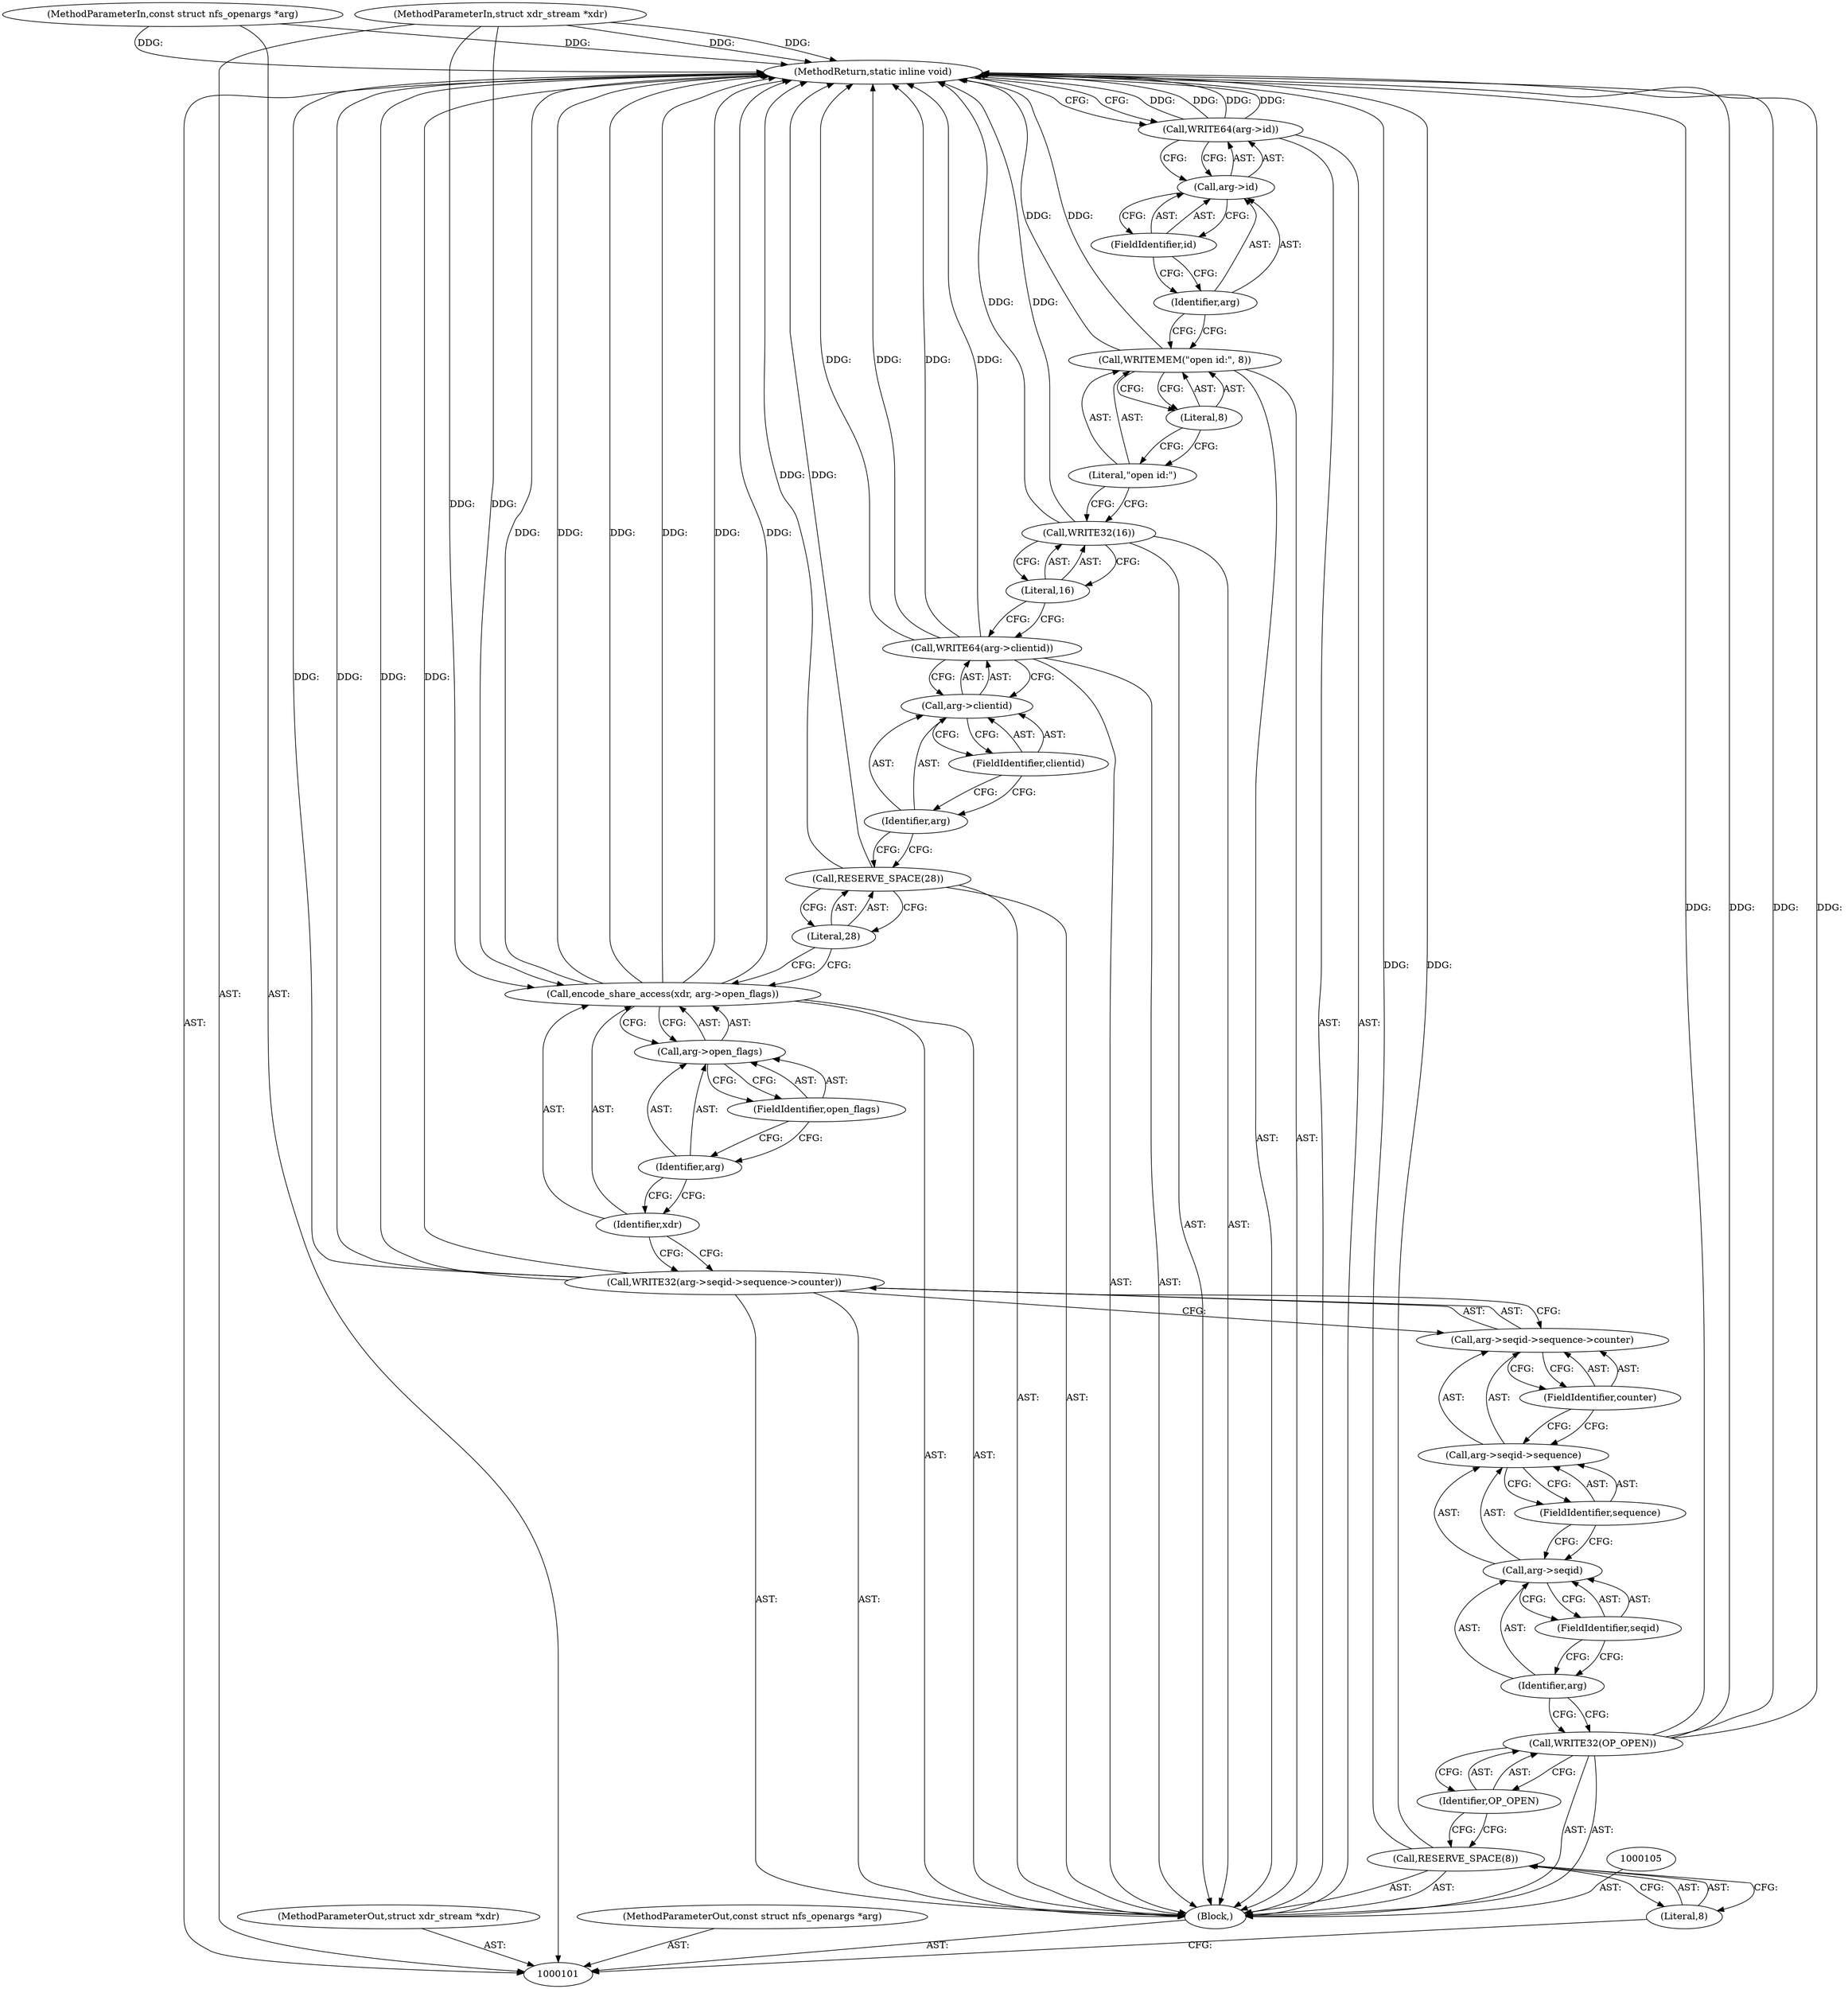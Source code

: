 digraph "1_linux_dc0b027dfadfcb8a5504f7d8052754bf8d501ab9_31" {
"1000138" [label="(MethodReturn,static inline void)"];
"1000102" [label="(MethodParameterIn,struct xdr_stream *xdr)"];
"1000175" [label="(MethodParameterOut,struct xdr_stream *xdr)"];
"1000103" [label="(MethodParameterIn,const struct nfs_openargs *arg)"];
"1000176" [label="(MethodParameterOut,const struct nfs_openargs *arg)"];
"1000111" [label="(Call,arg->seqid->sequence->counter)"];
"1000112" [label="(Call,arg->seqid->sequence)"];
"1000113" [label="(Call,arg->seqid)"];
"1000114" [label="(Identifier,arg)"];
"1000115" [label="(FieldIdentifier,seqid)"];
"1000110" [label="(Call,WRITE32(arg->seqid->sequence->counter))"];
"1000116" [label="(FieldIdentifier,sequence)"];
"1000117" [label="(FieldIdentifier,counter)"];
"1000118" [label="(Call,encode_share_access(xdr, arg->open_flags))"];
"1000119" [label="(Identifier,xdr)"];
"1000120" [label="(Call,arg->open_flags)"];
"1000121" [label="(Identifier,arg)"];
"1000122" [label="(FieldIdentifier,open_flags)"];
"1000124" [label="(Literal,28)"];
"1000123" [label="(Call,RESERVE_SPACE(28))"];
"1000126" [label="(Call,arg->clientid)"];
"1000127" [label="(Identifier,arg)"];
"1000128" [label="(FieldIdentifier,clientid)"];
"1000125" [label="(Call,WRITE64(arg->clientid))"];
"1000130" [label="(Literal,16)"];
"1000129" [label="(Call,WRITE32(16))"];
"1000131" [label="(Call,WRITEMEM(\"open id:\", 8))"];
"1000132" [label="(Literal,\"open id:\")"];
"1000133" [label="(Literal,8)"];
"1000134" [label="(Call,WRITE64(arg->id))"];
"1000137" [label="(FieldIdentifier,id)"];
"1000135" [label="(Call,arg->id)"];
"1000136" [label="(Identifier,arg)"];
"1000104" [label="(Block,)"];
"1000107" [label="(Literal,8)"];
"1000106" [label="(Call,RESERVE_SPACE(8))"];
"1000109" [label="(Identifier,OP_OPEN)"];
"1000108" [label="(Call,WRITE32(OP_OPEN))"];
"1000138" -> "1000101"  [label="AST: "];
"1000138" -> "1000134"  [label="CFG: "];
"1000125" -> "1000138"  [label="DDG: "];
"1000125" -> "1000138"  [label="DDG: "];
"1000108" -> "1000138"  [label="DDG: "];
"1000108" -> "1000138"  [label="DDG: "];
"1000123" -> "1000138"  [label="DDG: "];
"1000118" -> "1000138"  [label="DDG: "];
"1000118" -> "1000138"  [label="DDG: "];
"1000118" -> "1000138"  [label="DDG: "];
"1000102" -> "1000138"  [label="DDG: "];
"1000110" -> "1000138"  [label="DDG: "];
"1000110" -> "1000138"  [label="DDG: "];
"1000131" -> "1000138"  [label="DDG: "];
"1000129" -> "1000138"  [label="DDG: "];
"1000103" -> "1000138"  [label="DDG: "];
"1000134" -> "1000138"  [label="DDG: "];
"1000134" -> "1000138"  [label="DDG: "];
"1000106" -> "1000138"  [label="DDG: "];
"1000102" -> "1000101"  [label="AST: "];
"1000102" -> "1000138"  [label="DDG: "];
"1000102" -> "1000118"  [label="DDG: "];
"1000175" -> "1000101"  [label="AST: "];
"1000103" -> "1000101"  [label="AST: "];
"1000103" -> "1000138"  [label="DDG: "];
"1000176" -> "1000101"  [label="AST: "];
"1000111" -> "1000110"  [label="AST: "];
"1000111" -> "1000117"  [label="CFG: "];
"1000112" -> "1000111"  [label="AST: "];
"1000117" -> "1000111"  [label="AST: "];
"1000110" -> "1000111"  [label="CFG: "];
"1000112" -> "1000111"  [label="AST: "];
"1000112" -> "1000116"  [label="CFG: "];
"1000113" -> "1000112"  [label="AST: "];
"1000116" -> "1000112"  [label="AST: "];
"1000117" -> "1000112"  [label="CFG: "];
"1000113" -> "1000112"  [label="AST: "];
"1000113" -> "1000115"  [label="CFG: "];
"1000114" -> "1000113"  [label="AST: "];
"1000115" -> "1000113"  [label="AST: "];
"1000116" -> "1000113"  [label="CFG: "];
"1000114" -> "1000113"  [label="AST: "];
"1000114" -> "1000108"  [label="CFG: "];
"1000115" -> "1000114"  [label="CFG: "];
"1000115" -> "1000113"  [label="AST: "];
"1000115" -> "1000114"  [label="CFG: "];
"1000113" -> "1000115"  [label="CFG: "];
"1000110" -> "1000104"  [label="AST: "];
"1000110" -> "1000111"  [label="CFG: "];
"1000111" -> "1000110"  [label="AST: "];
"1000119" -> "1000110"  [label="CFG: "];
"1000110" -> "1000138"  [label="DDG: "];
"1000110" -> "1000138"  [label="DDG: "];
"1000116" -> "1000112"  [label="AST: "];
"1000116" -> "1000113"  [label="CFG: "];
"1000112" -> "1000116"  [label="CFG: "];
"1000117" -> "1000111"  [label="AST: "];
"1000117" -> "1000112"  [label="CFG: "];
"1000111" -> "1000117"  [label="CFG: "];
"1000118" -> "1000104"  [label="AST: "];
"1000118" -> "1000120"  [label="CFG: "];
"1000119" -> "1000118"  [label="AST: "];
"1000120" -> "1000118"  [label="AST: "];
"1000124" -> "1000118"  [label="CFG: "];
"1000118" -> "1000138"  [label="DDG: "];
"1000118" -> "1000138"  [label="DDG: "];
"1000118" -> "1000138"  [label="DDG: "];
"1000102" -> "1000118"  [label="DDG: "];
"1000119" -> "1000118"  [label="AST: "];
"1000119" -> "1000110"  [label="CFG: "];
"1000121" -> "1000119"  [label="CFG: "];
"1000120" -> "1000118"  [label="AST: "];
"1000120" -> "1000122"  [label="CFG: "];
"1000121" -> "1000120"  [label="AST: "];
"1000122" -> "1000120"  [label="AST: "];
"1000118" -> "1000120"  [label="CFG: "];
"1000121" -> "1000120"  [label="AST: "];
"1000121" -> "1000119"  [label="CFG: "];
"1000122" -> "1000121"  [label="CFG: "];
"1000122" -> "1000120"  [label="AST: "];
"1000122" -> "1000121"  [label="CFG: "];
"1000120" -> "1000122"  [label="CFG: "];
"1000124" -> "1000123"  [label="AST: "];
"1000124" -> "1000118"  [label="CFG: "];
"1000123" -> "1000124"  [label="CFG: "];
"1000123" -> "1000104"  [label="AST: "];
"1000123" -> "1000124"  [label="CFG: "];
"1000124" -> "1000123"  [label="AST: "];
"1000127" -> "1000123"  [label="CFG: "];
"1000123" -> "1000138"  [label="DDG: "];
"1000126" -> "1000125"  [label="AST: "];
"1000126" -> "1000128"  [label="CFG: "];
"1000127" -> "1000126"  [label="AST: "];
"1000128" -> "1000126"  [label="AST: "];
"1000125" -> "1000126"  [label="CFG: "];
"1000127" -> "1000126"  [label="AST: "];
"1000127" -> "1000123"  [label="CFG: "];
"1000128" -> "1000127"  [label="CFG: "];
"1000128" -> "1000126"  [label="AST: "];
"1000128" -> "1000127"  [label="CFG: "];
"1000126" -> "1000128"  [label="CFG: "];
"1000125" -> "1000104"  [label="AST: "];
"1000125" -> "1000126"  [label="CFG: "];
"1000126" -> "1000125"  [label="AST: "];
"1000130" -> "1000125"  [label="CFG: "];
"1000125" -> "1000138"  [label="DDG: "];
"1000125" -> "1000138"  [label="DDG: "];
"1000130" -> "1000129"  [label="AST: "];
"1000130" -> "1000125"  [label="CFG: "];
"1000129" -> "1000130"  [label="CFG: "];
"1000129" -> "1000104"  [label="AST: "];
"1000129" -> "1000130"  [label="CFG: "];
"1000130" -> "1000129"  [label="AST: "];
"1000132" -> "1000129"  [label="CFG: "];
"1000129" -> "1000138"  [label="DDG: "];
"1000131" -> "1000104"  [label="AST: "];
"1000131" -> "1000133"  [label="CFG: "];
"1000132" -> "1000131"  [label="AST: "];
"1000133" -> "1000131"  [label="AST: "];
"1000136" -> "1000131"  [label="CFG: "];
"1000131" -> "1000138"  [label="DDG: "];
"1000132" -> "1000131"  [label="AST: "];
"1000132" -> "1000129"  [label="CFG: "];
"1000133" -> "1000132"  [label="CFG: "];
"1000133" -> "1000131"  [label="AST: "];
"1000133" -> "1000132"  [label="CFG: "];
"1000131" -> "1000133"  [label="CFG: "];
"1000134" -> "1000104"  [label="AST: "];
"1000134" -> "1000135"  [label="CFG: "];
"1000135" -> "1000134"  [label="AST: "];
"1000138" -> "1000134"  [label="CFG: "];
"1000134" -> "1000138"  [label="DDG: "];
"1000134" -> "1000138"  [label="DDG: "];
"1000137" -> "1000135"  [label="AST: "];
"1000137" -> "1000136"  [label="CFG: "];
"1000135" -> "1000137"  [label="CFG: "];
"1000135" -> "1000134"  [label="AST: "];
"1000135" -> "1000137"  [label="CFG: "];
"1000136" -> "1000135"  [label="AST: "];
"1000137" -> "1000135"  [label="AST: "];
"1000134" -> "1000135"  [label="CFG: "];
"1000136" -> "1000135"  [label="AST: "];
"1000136" -> "1000131"  [label="CFG: "];
"1000137" -> "1000136"  [label="CFG: "];
"1000104" -> "1000101"  [label="AST: "];
"1000105" -> "1000104"  [label="AST: "];
"1000106" -> "1000104"  [label="AST: "];
"1000108" -> "1000104"  [label="AST: "];
"1000110" -> "1000104"  [label="AST: "];
"1000118" -> "1000104"  [label="AST: "];
"1000123" -> "1000104"  [label="AST: "];
"1000125" -> "1000104"  [label="AST: "];
"1000129" -> "1000104"  [label="AST: "];
"1000131" -> "1000104"  [label="AST: "];
"1000134" -> "1000104"  [label="AST: "];
"1000107" -> "1000106"  [label="AST: "];
"1000107" -> "1000101"  [label="CFG: "];
"1000106" -> "1000107"  [label="CFG: "];
"1000106" -> "1000104"  [label="AST: "];
"1000106" -> "1000107"  [label="CFG: "];
"1000107" -> "1000106"  [label="AST: "];
"1000109" -> "1000106"  [label="CFG: "];
"1000106" -> "1000138"  [label="DDG: "];
"1000109" -> "1000108"  [label="AST: "];
"1000109" -> "1000106"  [label="CFG: "];
"1000108" -> "1000109"  [label="CFG: "];
"1000108" -> "1000104"  [label="AST: "];
"1000108" -> "1000109"  [label="CFG: "];
"1000109" -> "1000108"  [label="AST: "];
"1000114" -> "1000108"  [label="CFG: "];
"1000108" -> "1000138"  [label="DDG: "];
"1000108" -> "1000138"  [label="DDG: "];
}
